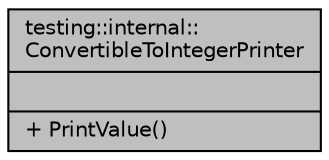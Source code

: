 digraph "testing::internal::ConvertibleToIntegerPrinter"
{
 // INTERACTIVE_SVG=YES
 // LATEX_PDF_SIZE
  edge [fontname="Helvetica",fontsize="10",labelfontname="Helvetica",labelfontsize="10"];
  node [fontname="Helvetica",fontsize="10",shape=record];
  Node1 [label="{testing::internal::\lConvertibleToIntegerPrinter\n||+ PrintValue()\l}",height=0.2,width=0.4,color="black", fillcolor="grey75", style="filled", fontcolor="black",tooltip=" "];
}
